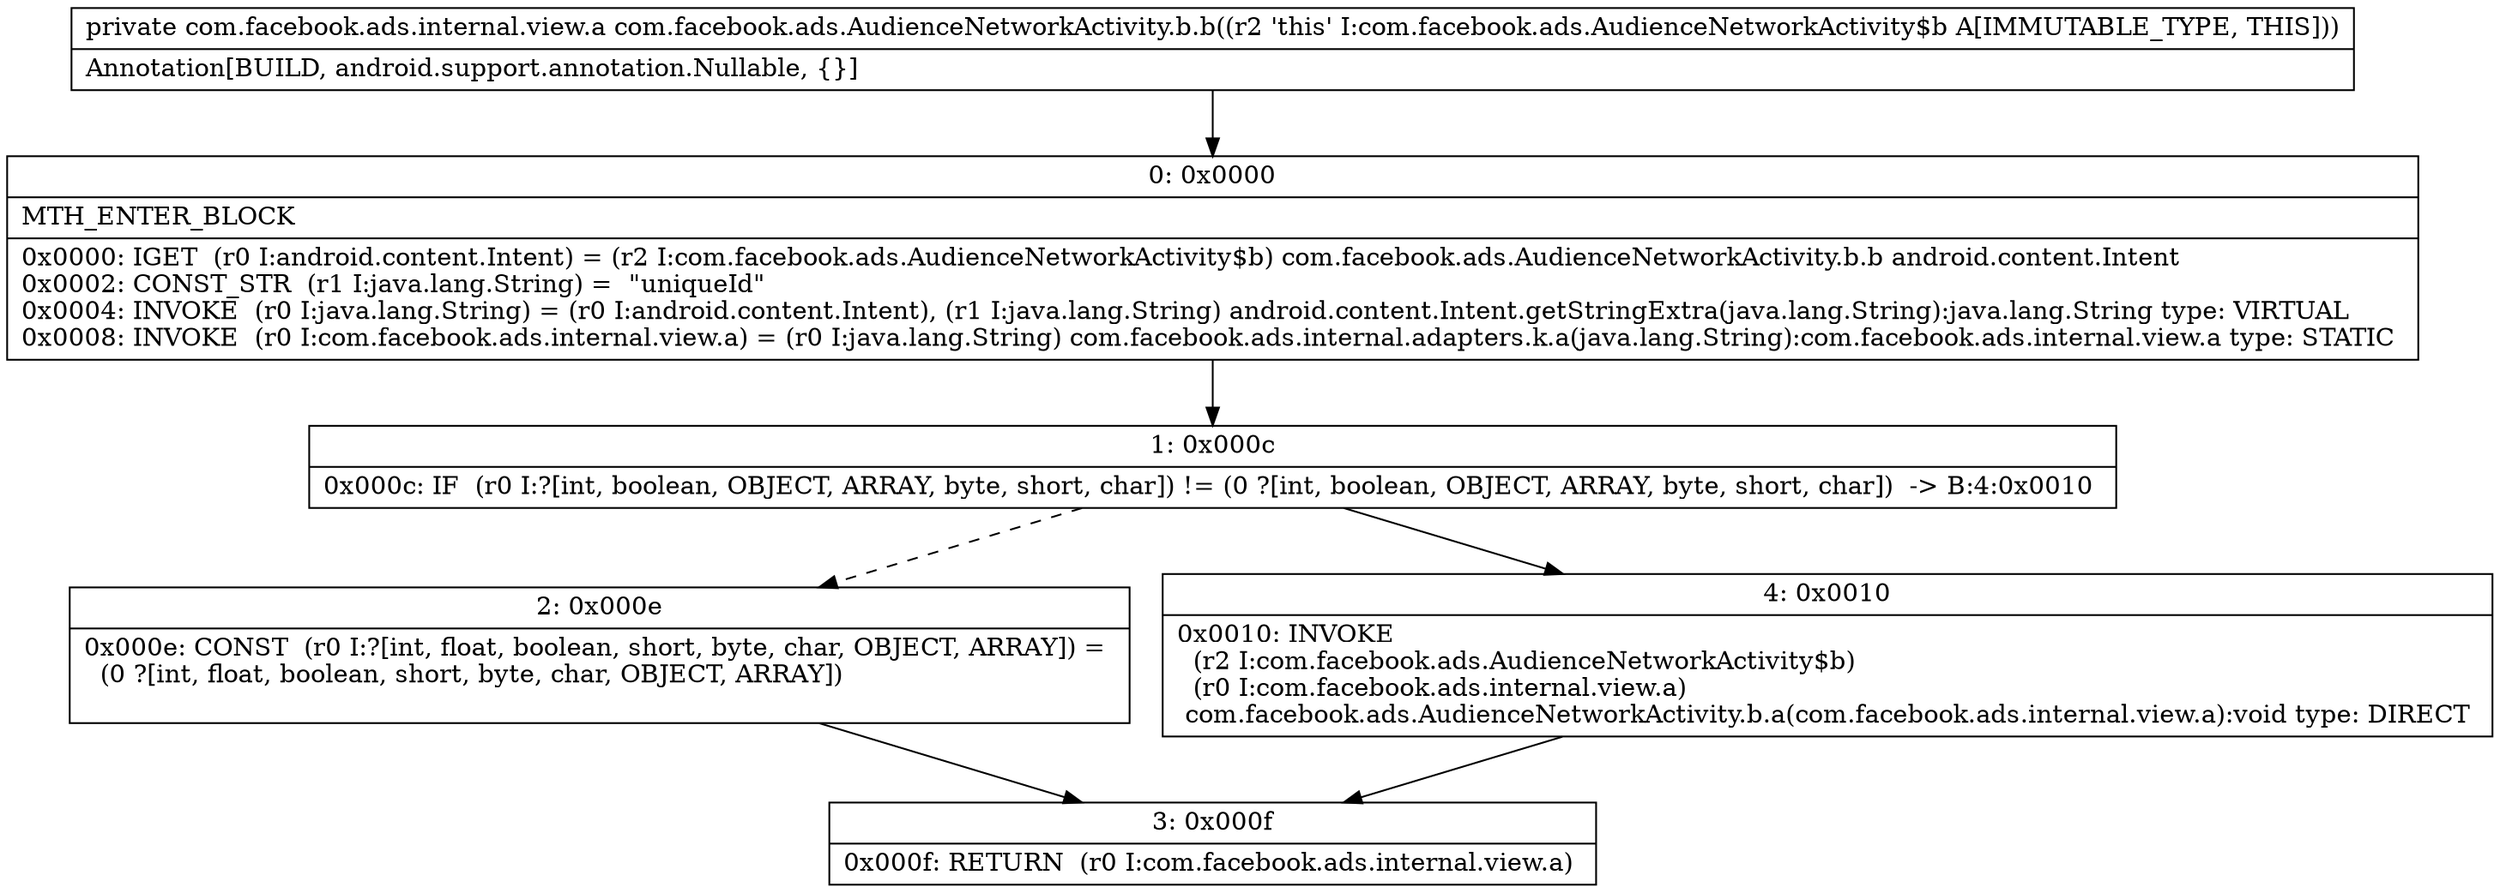 digraph "CFG forcom.facebook.ads.AudienceNetworkActivity.b.b()Lcom\/facebook\/ads\/internal\/view\/a;" {
Node_0 [shape=record,label="{0\:\ 0x0000|MTH_ENTER_BLOCK\l|0x0000: IGET  (r0 I:android.content.Intent) = (r2 I:com.facebook.ads.AudienceNetworkActivity$b) com.facebook.ads.AudienceNetworkActivity.b.b android.content.Intent \l0x0002: CONST_STR  (r1 I:java.lang.String) =  \"uniqueId\" \l0x0004: INVOKE  (r0 I:java.lang.String) = (r0 I:android.content.Intent), (r1 I:java.lang.String) android.content.Intent.getStringExtra(java.lang.String):java.lang.String type: VIRTUAL \l0x0008: INVOKE  (r0 I:com.facebook.ads.internal.view.a) = (r0 I:java.lang.String) com.facebook.ads.internal.adapters.k.a(java.lang.String):com.facebook.ads.internal.view.a type: STATIC \l}"];
Node_1 [shape=record,label="{1\:\ 0x000c|0x000c: IF  (r0 I:?[int, boolean, OBJECT, ARRAY, byte, short, char]) != (0 ?[int, boolean, OBJECT, ARRAY, byte, short, char])  \-\> B:4:0x0010 \l}"];
Node_2 [shape=record,label="{2\:\ 0x000e|0x000e: CONST  (r0 I:?[int, float, boolean, short, byte, char, OBJECT, ARRAY]) = \l  (0 ?[int, float, boolean, short, byte, char, OBJECT, ARRAY])\l \l}"];
Node_3 [shape=record,label="{3\:\ 0x000f|0x000f: RETURN  (r0 I:com.facebook.ads.internal.view.a) \l}"];
Node_4 [shape=record,label="{4\:\ 0x0010|0x0010: INVOKE  \l  (r2 I:com.facebook.ads.AudienceNetworkActivity$b)\l  (r0 I:com.facebook.ads.internal.view.a)\l com.facebook.ads.AudienceNetworkActivity.b.a(com.facebook.ads.internal.view.a):void type: DIRECT \l}"];
MethodNode[shape=record,label="{private com.facebook.ads.internal.view.a com.facebook.ads.AudienceNetworkActivity.b.b((r2 'this' I:com.facebook.ads.AudienceNetworkActivity$b A[IMMUTABLE_TYPE, THIS]))  | Annotation[BUILD, android.support.annotation.Nullable, \{\}]\l}"];
MethodNode -> Node_0;
Node_0 -> Node_1;
Node_1 -> Node_2[style=dashed];
Node_1 -> Node_4;
Node_2 -> Node_3;
Node_4 -> Node_3;
}

